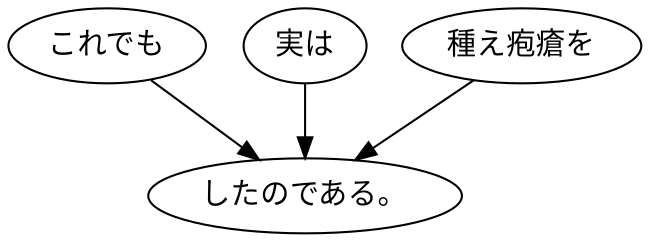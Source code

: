 digraph graph5582 {
	node0 [label="これでも"];
	node1 [label="実は"];
	node2 [label="種え疱瘡を"];
	node3 [label="したのである。"];
	node0 -> node3;
	node1 -> node3;
	node2 -> node3;
}
